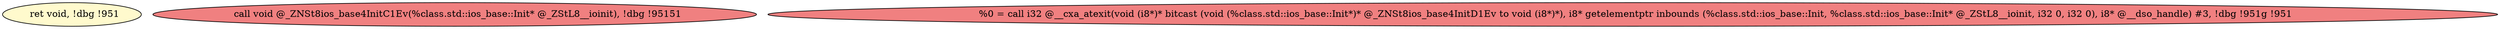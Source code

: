 
digraph G {


node0 [fillcolor=lemonchiffon,label="  ret void, !dbg !951",shape=ellipse,style=filled ]
node2 [fillcolor=lightcoral,label="  call void @_ZNSt8ios_base4InitC1Ev(%class.std::ios_base::Init* @_ZStL8__ioinit), !dbg !95151",shape=ellipse,style=filled ]
node1 [fillcolor=lightcoral,label="  %0 = call i32 @__cxa_atexit(void (i8*)* bitcast (void (%class.std::ios_base::Init*)* @_ZNSt8ios_base4InitD1Ev to void (i8*)*), i8* getelementptr inbounds (%class.std::ios_base::Init, %class.std::ios_base::Init* @_ZStL8__ioinit, i32 0, i32 0), i8* @__dso_handle) #3, !dbg !951g !951",shape=ellipse,style=filled ]



}
